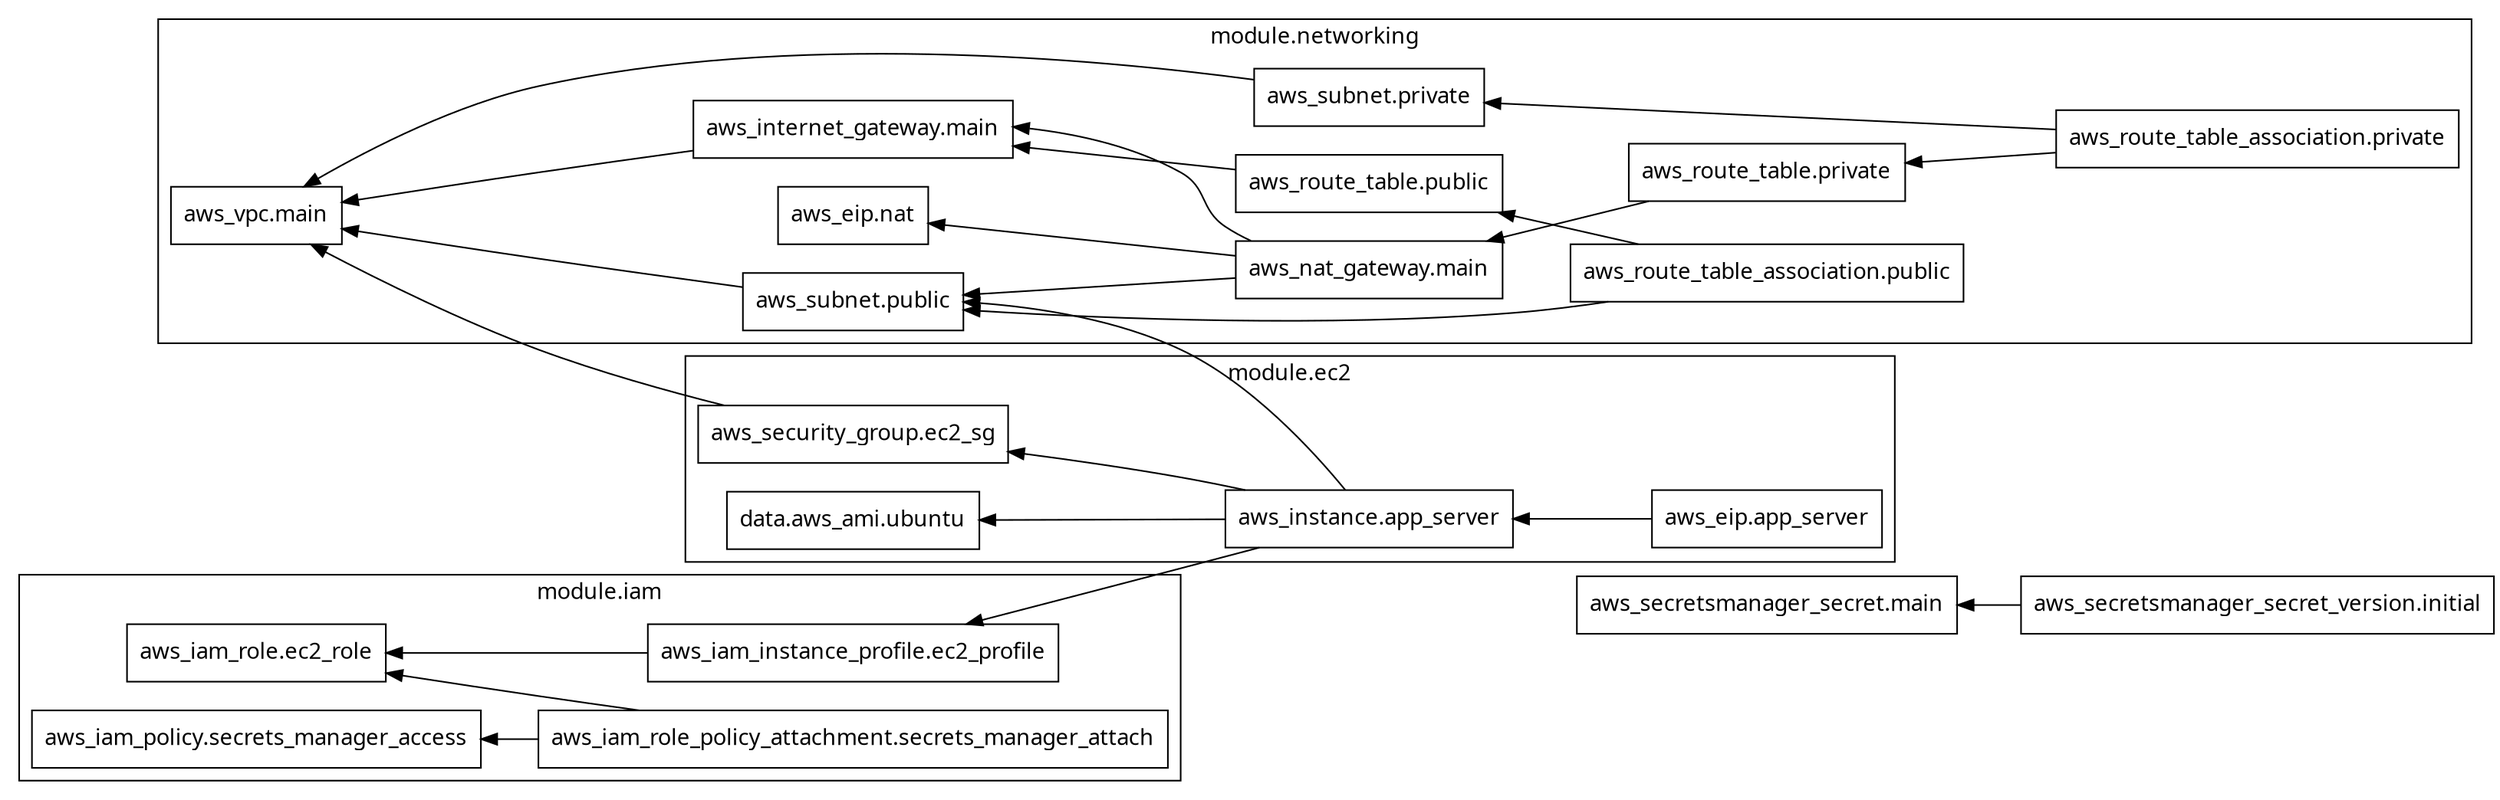 digraph G {
  rankdir = "RL";
  node [shape = rect, fontname = "sans-serif"];
  "aws_secretsmanager_secret.main" [label="aws_secretsmanager_secret.main"];
  "aws_secretsmanager_secret_version.initial" [label="aws_secretsmanager_secret_version.initial"];
  subgraph "cluster_module.ec2" {
    label = "module.ec2"
    fontname = "sans-serif"
    "module.ec2.data.aws_ami.ubuntu" [label="data.aws_ami.ubuntu"];
    "module.ec2.aws_eip.app_server" [label="aws_eip.app_server"];
    "module.ec2.aws_instance.app_server" [label="aws_instance.app_server"];
    "module.ec2.aws_security_group.ec2_sg" [label="aws_security_group.ec2_sg"];
  }
  subgraph "cluster_module.iam" {
    label = "module.iam"
    fontname = "sans-serif"
    "module.iam.aws_iam_instance_profile.ec2_profile" [label="aws_iam_instance_profile.ec2_profile"];
    "module.iam.aws_iam_policy.secrets_manager_access" [label="aws_iam_policy.secrets_manager_access"];
    "module.iam.aws_iam_role.ec2_role" [label="aws_iam_role.ec2_role"];
    "module.iam.aws_iam_role_policy_attachment.secrets_manager_attach" [label="aws_iam_role_policy_attachment.secrets_manager_attach"];
  }
  subgraph "cluster_module.networking" {
    label = "module.networking"
    fontname = "sans-serif"
    "module.networking.aws_eip.nat" [label="aws_eip.nat"];
    "module.networking.aws_internet_gateway.main" [label="aws_internet_gateway.main"];
    "module.networking.aws_nat_gateway.main" [label="aws_nat_gateway.main"];
    "module.networking.aws_route_table.private" [label="aws_route_table.private"];
    "module.networking.aws_route_table.public" [label="aws_route_table.public"];
    "module.networking.aws_route_table_association.private" [label="aws_route_table_association.private"];
    "module.networking.aws_route_table_association.public" [label="aws_route_table_association.public"];
    "module.networking.aws_subnet.private" [label="aws_subnet.private"];
    "module.networking.aws_subnet.public" [label="aws_subnet.public"];
    "module.networking.aws_vpc.main" [label="aws_vpc.main"];
  }
  "aws_secretsmanager_secret_version.initial" -> "aws_secretsmanager_secret.main";
  "module.ec2.aws_eip.app_server" -> "module.ec2.aws_instance.app_server";
  "module.ec2.aws_instance.app_server" -> "module.ec2.data.aws_ami.ubuntu";
  "module.ec2.aws_instance.app_server" -> "module.ec2.aws_security_group.ec2_sg";
  "module.ec2.aws_instance.app_server" -> "module.iam.aws_iam_instance_profile.ec2_profile";
  "module.ec2.aws_instance.app_server" -> "module.networking.aws_subnet.public";
  "module.ec2.aws_security_group.ec2_sg" -> "module.networking.aws_vpc.main";
  "module.iam.aws_iam_instance_profile.ec2_profile" -> "module.iam.aws_iam_role.ec2_role";
  "module.iam.aws_iam_role_policy_attachment.secrets_manager_attach" -> "module.iam.aws_iam_policy.secrets_manager_access";
  "module.iam.aws_iam_role_policy_attachment.secrets_manager_attach" -> "module.iam.aws_iam_role.ec2_role";
  "module.networking.aws_internet_gateway.main" -> "module.networking.aws_vpc.main";
  "module.networking.aws_nat_gateway.main" -> "module.networking.aws_eip.nat";
  "module.networking.aws_nat_gateway.main" -> "module.networking.aws_internet_gateway.main";
  "module.networking.aws_nat_gateway.main" -> "module.networking.aws_subnet.public";
  "module.networking.aws_route_table.private" -> "module.networking.aws_nat_gateway.main";
  "module.networking.aws_route_table.public" -> "module.networking.aws_internet_gateway.main";
  "module.networking.aws_route_table_association.private" -> "module.networking.aws_route_table.private";
  "module.networking.aws_route_table_association.private" -> "module.networking.aws_subnet.private";
  "module.networking.aws_route_table_association.public" -> "module.networking.aws_route_table.public";
  "module.networking.aws_route_table_association.public" -> "module.networking.aws_subnet.public";
  "module.networking.aws_subnet.private" -> "module.networking.aws_vpc.main";
  "module.networking.aws_subnet.public" -> "module.networking.aws_vpc.main";
}
